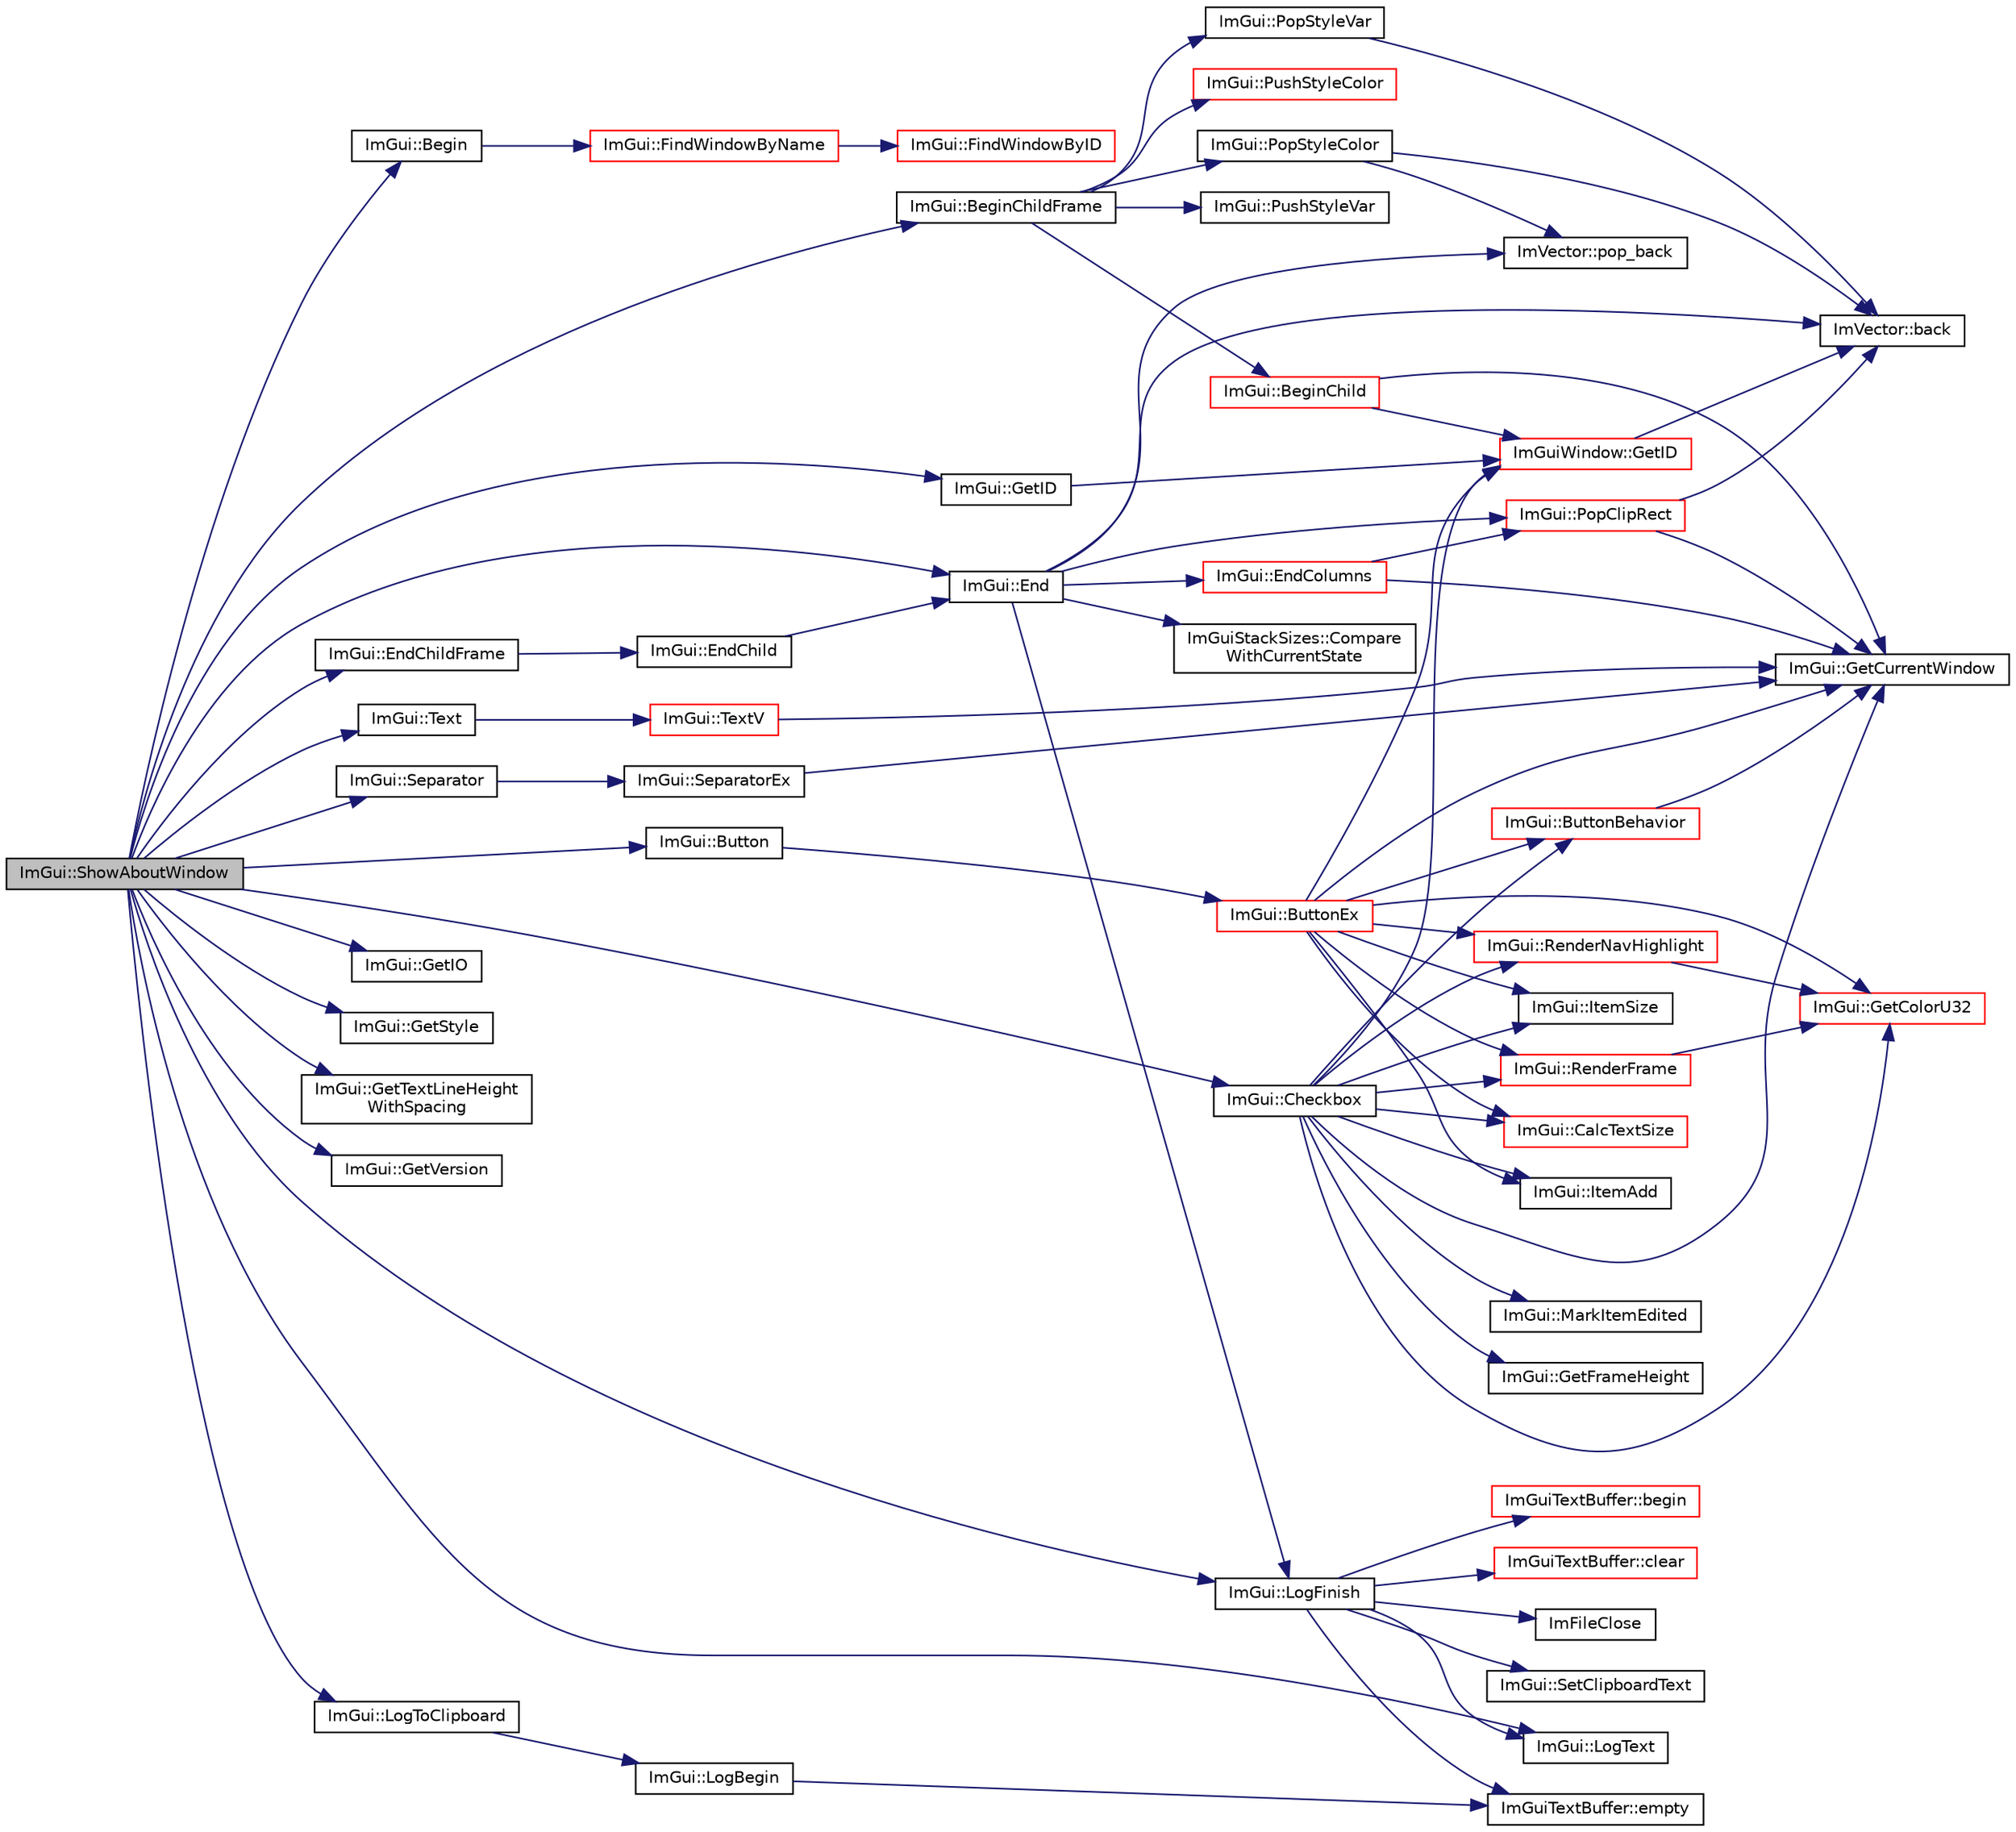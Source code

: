 digraph "ImGui::ShowAboutWindow"
{
 // LATEX_PDF_SIZE
  edge [fontname="Helvetica",fontsize="10",labelfontname="Helvetica",labelfontsize="10"];
  node [fontname="Helvetica",fontsize="10",shape=record];
  rankdir="LR";
  Node1 [label="ImGui::ShowAboutWindow",height=0.2,width=0.4,color="black", fillcolor="grey75", style="filled", fontcolor="black",tooltip=" "];
  Node1 -> Node2 [color="midnightblue",fontsize="10",style="solid",fontname="Helvetica"];
  Node2 [label="ImGui::Begin",height=0.2,width=0.4,color="black", fillcolor="white", style="filled",URL="$namespace_im_gui.html#a581e58db0bc930bafa4a5d23093a2b99",tooltip=" "];
  Node2 -> Node3 [color="midnightblue",fontsize="10",style="solid",fontname="Helvetica"];
  Node3 [label="ImGui::FindWindowByName",height=0.2,width=0.4,color="red", fillcolor="white", style="filled",URL="$namespace_im_gui.html#abca25f22c02e73d5eb2e9c72c4557813",tooltip=" "];
  Node3 -> Node4 [color="midnightblue",fontsize="10",style="solid",fontname="Helvetica"];
  Node4 [label="ImGui::FindWindowByID",height=0.2,width=0.4,color="red", fillcolor="white", style="filled",URL="$namespace_im_gui.html#a82204d8800dc3a072ddbcbd2aecc48ac",tooltip=" "];
  Node1 -> Node7 [color="midnightblue",fontsize="10",style="solid",fontname="Helvetica"];
  Node7 [label="ImGui::BeginChildFrame",height=0.2,width=0.4,color="black", fillcolor="white", style="filled",URL="$namespace_im_gui.html#a0565e1ef69c897b1f30f37f95dd787f1",tooltip=" "];
  Node7 -> Node8 [color="midnightblue",fontsize="10",style="solid",fontname="Helvetica"];
  Node8 [label="ImGui::BeginChild",height=0.2,width=0.4,color="red", fillcolor="white", style="filled",URL="$namespace_im_gui.html#a5db08f552118a1f946e19b5933dce181",tooltip=" "];
  Node8 -> Node12 [color="midnightblue",fontsize="10",style="solid",fontname="Helvetica"];
  Node12 [label="ImGui::GetCurrentWindow",height=0.2,width=0.4,color="black", fillcolor="white", style="filled",URL="$namespace_im_gui.html#a7ceba68eca2b09fb6bf1ad88037e6203",tooltip=" "];
  Node8 -> Node13 [color="midnightblue",fontsize="10",style="solid",fontname="Helvetica"];
  Node13 [label="ImGuiWindow::GetID",height=0.2,width=0.4,color="red", fillcolor="white", style="filled",URL="$struct_im_gui_window.html#a66400a63bc0b54d7d29e08d1b1b1a42b",tooltip=" "];
  Node13 -> Node14 [color="midnightblue",fontsize="10",style="solid",fontname="Helvetica"];
  Node14 [label="ImVector::back",height=0.2,width=0.4,color="black", fillcolor="white", style="filled",URL="$struct_im_vector.html#a6da15f3c402099ed57078835ab942f8e",tooltip=" "];
  Node7 -> Node16 [color="midnightblue",fontsize="10",style="solid",fontname="Helvetica"];
  Node16 [label="ImGui::PopStyleColor",height=0.2,width=0.4,color="black", fillcolor="white", style="filled",URL="$namespace_im_gui.html#a9795f730b4043a98b6254738d86efcdc",tooltip=" "];
  Node16 -> Node14 [color="midnightblue",fontsize="10",style="solid",fontname="Helvetica"];
  Node16 -> Node17 [color="midnightblue",fontsize="10",style="solid",fontname="Helvetica"];
  Node17 [label="ImVector::pop_back",height=0.2,width=0.4,color="black", fillcolor="white", style="filled",URL="$struct_im_vector.html#a3db7ce62d3c429effdb893fbf7148c1c",tooltip=" "];
  Node7 -> Node18 [color="midnightblue",fontsize="10",style="solid",fontname="Helvetica"];
  Node18 [label="ImGui::PopStyleVar",height=0.2,width=0.4,color="black", fillcolor="white", style="filled",URL="$namespace_im_gui.html#a14116e57d81e326adef2a702e65781d4",tooltip=" "];
  Node18 -> Node14 [color="midnightblue",fontsize="10",style="solid",fontname="Helvetica"];
  Node7 -> Node19 [color="midnightblue",fontsize="10",style="solid",fontname="Helvetica"];
  Node19 [label="ImGui::PushStyleColor",height=0.2,width=0.4,color="red", fillcolor="white", style="filled",URL="$namespace_im_gui.html#a77ee84afb636e05eb4b2d6eeddcc2aa8",tooltip=" "];
  Node7 -> Node22 [color="midnightblue",fontsize="10",style="solid",fontname="Helvetica"];
  Node22 [label="ImGui::PushStyleVar",height=0.2,width=0.4,color="black", fillcolor="white", style="filled",URL="$namespace_im_gui.html#aab3f43009094462cf2a5eb554785949b",tooltip=" "];
  Node1 -> Node23 [color="midnightblue",fontsize="10",style="solid",fontname="Helvetica"];
  Node23 [label="ImGui::Button",height=0.2,width=0.4,color="black", fillcolor="white", style="filled",URL="$namespace_im_gui.html#a38094c568ce398db5a3abb9d3ac92030",tooltip=" "];
  Node23 -> Node24 [color="midnightblue",fontsize="10",style="solid",fontname="Helvetica"];
  Node24 [label="ImGui::ButtonEx",height=0.2,width=0.4,color="red", fillcolor="white", style="filled",URL="$namespace_im_gui.html#ae479220c66b039874c6e4c9e9b22849f",tooltip=" "];
  Node24 -> Node25 [color="midnightblue",fontsize="10",style="solid",fontname="Helvetica"];
  Node25 [label="ImGui::ButtonBehavior",height=0.2,width=0.4,color="red", fillcolor="white", style="filled",URL="$namespace_im_gui.html#a65a4f18b1bc8ce0f351687922089f374",tooltip=" "];
  Node25 -> Node12 [color="midnightblue",fontsize="10",style="solid",fontname="Helvetica"];
  Node24 -> Node34 [color="midnightblue",fontsize="10",style="solid",fontname="Helvetica"];
  Node34 [label="ImGui::CalcTextSize",height=0.2,width=0.4,color="red", fillcolor="white", style="filled",URL="$namespace_im_gui.html#a848b9db6cc4a186751c0ecebcaadc33b",tooltip=" "];
  Node24 -> Node37 [color="midnightblue",fontsize="10",style="solid",fontname="Helvetica"];
  Node37 [label="ImGui::GetColorU32",height=0.2,width=0.4,color="red", fillcolor="white", style="filled",URL="$namespace_im_gui.html#a0de2d9bd347d9866511eb8d014e62556",tooltip=" "];
  Node24 -> Node12 [color="midnightblue",fontsize="10",style="solid",fontname="Helvetica"];
  Node24 -> Node13 [color="midnightblue",fontsize="10",style="solid",fontname="Helvetica"];
  Node24 -> Node39 [color="midnightblue",fontsize="10",style="solid",fontname="Helvetica"];
  Node39 [label="ImGui::ItemAdd",height=0.2,width=0.4,color="black", fillcolor="white", style="filled",URL="$namespace_im_gui.html#a03440eafb6ce299fcb92b2d2cda147a5",tooltip=" "];
  Node24 -> Node40 [color="midnightblue",fontsize="10",style="solid",fontname="Helvetica"];
  Node40 [label="ImGui::ItemSize",height=0.2,width=0.4,color="black", fillcolor="white", style="filled",URL="$namespace_im_gui.html#aeeb1ec6ae6548173dbf813e7df538c48",tooltip=" "];
  Node24 -> Node42 [color="midnightblue",fontsize="10",style="solid",fontname="Helvetica"];
  Node42 [label="ImGui::RenderFrame",height=0.2,width=0.4,color="red", fillcolor="white", style="filled",URL="$namespace_im_gui.html#a621ba649568ede3939d4f10d83b86d04",tooltip=" "];
  Node42 -> Node37 [color="midnightblue",fontsize="10",style="solid",fontname="Helvetica"];
  Node24 -> Node45 [color="midnightblue",fontsize="10",style="solid",fontname="Helvetica"];
  Node45 [label="ImGui::RenderNavHighlight",height=0.2,width=0.4,color="red", fillcolor="white", style="filled",URL="$namespace_im_gui.html#afc84af0481214603f058b6ee31d20855",tooltip=" "];
  Node45 -> Node37 [color="midnightblue",fontsize="10",style="solid",fontname="Helvetica"];
  Node1 -> Node53 [color="midnightblue",fontsize="10",style="solid",fontname="Helvetica"];
  Node53 [label="ImGui::Checkbox",height=0.2,width=0.4,color="black", fillcolor="white", style="filled",URL="$namespace_im_gui.html#a57d73c1d0ef807fef734d91024092027",tooltip=" "];
  Node53 -> Node25 [color="midnightblue",fontsize="10",style="solid",fontname="Helvetica"];
  Node53 -> Node34 [color="midnightblue",fontsize="10",style="solid",fontname="Helvetica"];
  Node53 -> Node37 [color="midnightblue",fontsize="10",style="solid",fontname="Helvetica"];
  Node53 -> Node12 [color="midnightblue",fontsize="10",style="solid",fontname="Helvetica"];
  Node53 -> Node54 [color="midnightblue",fontsize="10",style="solid",fontname="Helvetica"];
  Node54 [label="ImGui::GetFrameHeight",height=0.2,width=0.4,color="black", fillcolor="white", style="filled",URL="$namespace_im_gui.html#ae560f17cf3262017cee888d1eb77f294",tooltip=" "];
  Node53 -> Node13 [color="midnightblue",fontsize="10",style="solid",fontname="Helvetica"];
  Node53 -> Node39 [color="midnightblue",fontsize="10",style="solid",fontname="Helvetica"];
  Node53 -> Node40 [color="midnightblue",fontsize="10",style="solid",fontname="Helvetica"];
  Node53 -> Node55 [color="midnightblue",fontsize="10",style="solid",fontname="Helvetica"];
  Node55 [label="ImGui::MarkItemEdited",height=0.2,width=0.4,color="black", fillcolor="white", style="filled",URL="$namespace_im_gui.html#a83036681a36fbee2d35b5b57a1ef72e6",tooltip=" "];
  Node53 -> Node42 [color="midnightblue",fontsize="10",style="solid",fontname="Helvetica"];
  Node53 -> Node45 [color="midnightblue",fontsize="10",style="solid",fontname="Helvetica"];
  Node1 -> Node56 [color="midnightblue",fontsize="10",style="solid",fontname="Helvetica"];
  Node56 [label="ImGui::End",height=0.2,width=0.4,color="black", fillcolor="white", style="filled",URL="$namespace_im_gui.html#a5479d93794a004c67ceb6d13f37c8254",tooltip=" "];
  Node56 -> Node14 [color="midnightblue",fontsize="10",style="solid",fontname="Helvetica"];
  Node56 -> Node57 [color="midnightblue",fontsize="10",style="solid",fontname="Helvetica"];
  Node57 [label="ImGuiStackSizes::Compare\lWithCurrentState",height=0.2,width=0.4,color="black", fillcolor="white", style="filled",URL="$struct_im_gui_stack_sizes.html#aff8cf412bfbdf0a936cae963c25fac55",tooltip=" "];
  Node56 -> Node58 [color="midnightblue",fontsize="10",style="solid",fontname="Helvetica"];
  Node58 [label="ImGui::EndColumns",height=0.2,width=0.4,color="red", fillcolor="white", style="filled",URL="$namespace_im_gui.html#af93bed3bce5475fe4d525d744f16aa20",tooltip=" "];
  Node58 -> Node12 [color="midnightblue",fontsize="10",style="solid",fontname="Helvetica"];
  Node58 -> Node64 [color="midnightblue",fontsize="10",style="solid",fontname="Helvetica"];
  Node64 [label="ImGui::PopClipRect",height=0.2,width=0.4,color="red", fillcolor="white", style="filled",URL="$namespace_im_gui.html#aef1c8a6e5a3c70cb10d03d2a2a66dfd8",tooltip=" "];
  Node64 -> Node14 [color="midnightblue",fontsize="10",style="solid",fontname="Helvetica"];
  Node64 -> Node12 [color="midnightblue",fontsize="10",style="solid",fontname="Helvetica"];
  Node56 -> Node66 [color="midnightblue",fontsize="10",style="solid",fontname="Helvetica"];
  Node66 [label="ImGui::LogFinish",height=0.2,width=0.4,color="black", fillcolor="white", style="filled",URL="$namespace_im_gui.html#a2ebcd048d1ca025fb972e1c2e920e3f3",tooltip=" "];
  Node66 -> Node67 [color="midnightblue",fontsize="10",style="solid",fontname="Helvetica"];
  Node67 [label="ImGuiTextBuffer::begin",height=0.2,width=0.4,color="red", fillcolor="white", style="filled",URL="$struct_im_gui_text_buffer.html#aab6d83c6b9a8061287a4cb6135c1cab4",tooltip=" "];
  Node66 -> Node69 [color="midnightblue",fontsize="10",style="solid",fontname="Helvetica"];
  Node69 [label="ImGuiTextBuffer::clear",height=0.2,width=0.4,color="red", fillcolor="white", style="filled",URL="$struct_im_gui_text_buffer.html#a9e4edc9f950bc9e35d5c3b3071dbc0df",tooltip=" "];
  Node66 -> Node71 [color="midnightblue",fontsize="10",style="solid",fontname="Helvetica"];
  Node71 [label="ImGuiTextBuffer::empty",height=0.2,width=0.4,color="black", fillcolor="white", style="filled",URL="$struct_im_gui_text_buffer.html#affd606443a661cd0fcce0d381bc8cf98",tooltip=" "];
  Node66 -> Node72 [color="midnightblue",fontsize="10",style="solid",fontname="Helvetica"];
  Node72 [label="ImFileClose",height=0.2,width=0.4,color="black", fillcolor="white", style="filled",URL="$imgui_8cpp.html#ac4a6194720e9d693bc9d34e97d9465aa",tooltip=" "];
  Node66 -> Node51 [color="midnightblue",fontsize="10",style="solid",fontname="Helvetica"];
  Node51 [label="ImGui::LogText",height=0.2,width=0.4,color="black", fillcolor="white", style="filled",URL="$namespace_im_gui.html#aa548475d8f771ab6524d73d900a41198",tooltip=" "];
  Node66 -> Node73 [color="midnightblue",fontsize="10",style="solid",fontname="Helvetica"];
  Node73 [label="ImGui::SetClipboardText",height=0.2,width=0.4,color="black", fillcolor="white", style="filled",URL="$namespace_im_gui.html#aa4824a1b351c063b4aff9b9f4fb5fd4d",tooltip=" "];
  Node56 -> Node17 [color="midnightblue",fontsize="10",style="solid",fontname="Helvetica"];
  Node56 -> Node64 [color="midnightblue",fontsize="10",style="solid",fontname="Helvetica"];
  Node1 -> Node74 [color="midnightblue",fontsize="10",style="solid",fontname="Helvetica"];
  Node74 [label="ImGui::EndChildFrame",height=0.2,width=0.4,color="black", fillcolor="white", style="filled",URL="$namespace_im_gui.html#ac4bd9024554b5074805bc0ce3076c514",tooltip=" "];
  Node74 -> Node75 [color="midnightblue",fontsize="10",style="solid",fontname="Helvetica"];
  Node75 [label="ImGui::EndChild",height=0.2,width=0.4,color="black", fillcolor="white", style="filled",URL="$namespace_im_gui.html#af8de559a88c1442d6df8c1b04c86e997",tooltip=" "];
  Node75 -> Node56 [color="midnightblue",fontsize="10",style="solid",fontname="Helvetica"];
  Node1 -> Node76 [color="midnightblue",fontsize="10",style="solid",fontname="Helvetica"];
  Node76 [label="ImGui::GetID",height=0.2,width=0.4,color="black", fillcolor="white", style="filled",URL="$namespace_im_gui.html#a3329b04bd4235e90ad9deb00ffb38ae4",tooltip=" "];
  Node76 -> Node13 [color="midnightblue",fontsize="10",style="solid",fontname="Helvetica"];
  Node1 -> Node77 [color="midnightblue",fontsize="10",style="solid",fontname="Helvetica"];
  Node77 [label="ImGui::GetIO",height=0.2,width=0.4,color="black", fillcolor="white", style="filled",URL="$namespace_im_gui.html#a3179e560812f878f3961ce803a5d9302",tooltip=" "];
  Node1 -> Node78 [color="midnightblue",fontsize="10",style="solid",fontname="Helvetica"];
  Node78 [label="ImGui::GetStyle",height=0.2,width=0.4,color="black", fillcolor="white", style="filled",URL="$namespace_im_gui.html#abafef4bb3e3654efd96a47b2e22870a7",tooltip=" "];
  Node1 -> Node79 [color="midnightblue",fontsize="10",style="solid",fontname="Helvetica"];
  Node79 [label="ImGui::GetTextLineHeight\lWithSpacing",height=0.2,width=0.4,color="black", fillcolor="white", style="filled",URL="$namespace_im_gui.html#aa1616f6082fd210fde8d98c511bf8f56",tooltip=" "];
  Node1 -> Node80 [color="midnightblue",fontsize="10",style="solid",fontname="Helvetica"];
  Node80 [label="ImGui::GetVersion",height=0.2,width=0.4,color="black", fillcolor="white", style="filled",URL="$namespace_im_gui.html#a6488c3cfa6331c8a1e93769e580ce020",tooltip=" "];
  Node1 -> Node66 [color="midnightblue",fontsize="10",style="solid",fontname="Helvetica"];
  Node1 -> Node51 [color="midnightblue",fontsize="10",style="solid",fontname="Helvetica"];
  Node1 -> Node81 [color="midnightblue",fontsize="10",style="solid",fontname="Helvetica"];
  Node81 [label="ImGui::LogToClipboard",height=0.2,width=0.4,color="black", fillcolor="white", style="filled",URL="$namespace_im_gui.html#a70e12f01ecb65747c9a70b73555b6ec1",tooltip=" "];
  Node81 -> Node82 [color="midnightblue",fontsize="10",style="solid",fontname="Helvetica"];
  Node82 [label="ImGui::LogBegin",height=0.2,width=0.4,color="black", fillcolor="white", style="filled",URL="$namespace_im_gui.html#a8d053d2fd46539c5ca83550845e4cecd",tooltip=" "];
  Node82 -> Node71 [color="midnightblue",fontsize="10",style="solid",fontname="Helvetica"];
  Node1 -> Node83 [color="midnightblue",fontsize="10",style="solid",fontname="Helvetica"];
  Node83 [label="ImGui::Separator",height=0.2,width=0.4,color="black", fillcolor="white", style="filled",URL="$namespace_im_gui.html#a191123597a5084d003c8beac7eeb029e",tooltip=" "];
  Node83 -> Node84 [color="midnightblue",fontsize="10",style="solid",fontname="Helvetica"];
  Node84 [label="ImGui::SeparatorEx",height=0.2,width=0.4,color="black", fillcolor="white", style="filled",URL="$namespace_im_gui.html#ae997d49ef4c09fb4934befb88c3c94c2",tooltip=" "];
  Node84 -> Node12 [color="midnightblue",fontsize="10",style="solid",fontname="Helvetica"];
  Node1 -> Node85 [color="midnightblue",fontsize="10",style="solid",fontname="Helvetica"];
  Node85 [label="ImGui::Text",height=0.2,width=0.4,color="black", fillcolor="white", style="filled",URL="$namespace_im_gui.html#a9e7b83611fe441d54fad2effb4bf4965",tooltip=" "];
  Node85 -> Node86 [color="midnightblue",fontsize="10",style="solid",fontname="Helvetica"];
  Node86 [label="ImGui::TextV",height=0.2,width=0.4,color="red", fillcolor="white", style="filled",URL="$namespace_im_gui.html#a10a0d6362178c2f743092f21e1b6cd20",tooltip=" "];
  Node86 -> Node12 [color="midnightblue",fontsize="10",style="solid",fontname="Helvetica"];
}
